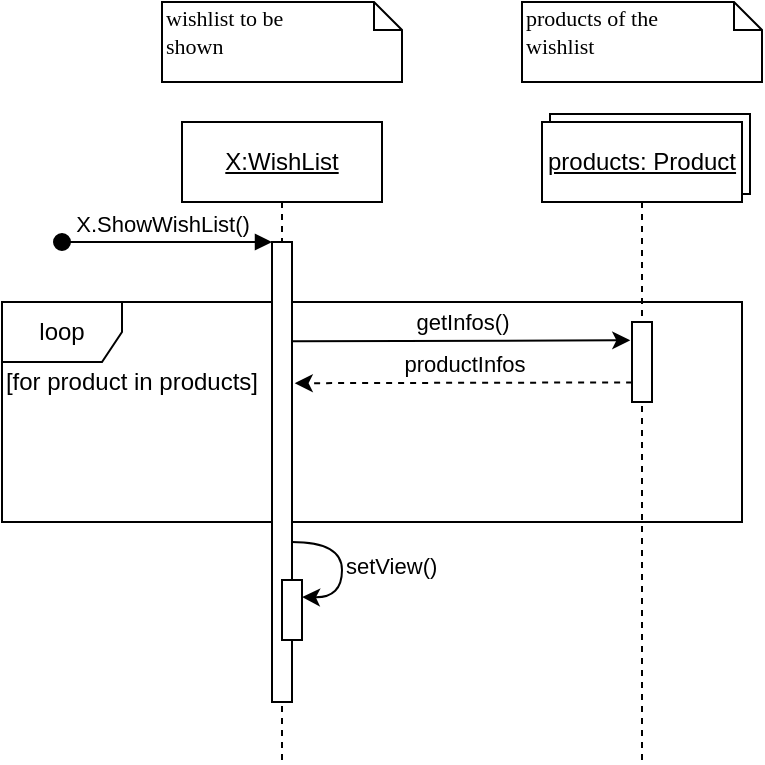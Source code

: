 <mxfile version="13.0.3" type="device"><diagram id="xSjLbOeb4Q_Lxthpekm5" name="Page-1"><mxGraphModel dx="853" dy="1601" grid="1" gridSize="10" guides="1" tooltips="1" connect="1" arrows="1" fold="1" page="1" pageScale="1" pageWidth="850" pageHeight="1100" math="0" shadow="0"><root><mxCell id="0"/><mxCell id="1" parent="0"/><mxCell id="d72P_8MeRgftTo0Zoztv-3" value="" style="rounded=0;whiteSpace=wrap;html=1;" parent="1" vertex="1"><mxGeometry x="424" y="36" width="100" height="40" as="geometry"/></mxCell><mxCell id="Cd-1w0f5CPjfxfT0OCZ9-16" value="loop" style="shape=umlFrame;whiteSpace=wrap;html=1;" parent="1" vertex="1"><mxGeometry x="150" y="130" width="370" height="110" as="geometry"/></mxCell><mxCell id="Cd-1w0f5CPjfxfT0OCZ9-4" value="&lt;u&gt;X:WishList&lt;/u&gt;" style="shape=umlLifeline;perimeter=lifelinePerimeter;whiteSpace=wrap;html=1;container=1;collapsible=0;recursiveResize=0;outlineConnect=0;" parent="1" vertex="1"><mxGeometry x="240" y="40" width="100" height="320" as="geometry"/></mxCell><mxCell id="2cdeELx0gKLlCppEoA9O-6" value="" style="html=1;points=[];perimeter=orthogonalPerimeter;" parent="Cd-1w0f5CPjfxfT0OCZ9-4" vertex="1"><mxGeometry x="45" y="60" width="10" height="230" as="geometry"/></mxCell><mxCell id="Cd-1w0f5CPjfxfT0OCZ9-17" value="&lt;u&gt;products: Product&lt;/u&gt;" style="shape=umlLifeline;perimeter=lifelinePerimeter;whiteSpace=wrap;html=1;container=1;collapsible=0;recursiveResize=0;outlineConnect=0;" parent="1" vertex="1"><mxGeometry x="420" y="40" width="100" height="320" as="geometry"/></mxCell><mxCell id="ROjSFEHyneBnPVCbfZ3S-2" value="" style="html=1;points=[];perimeter=orthogonalPerimeter;" vertex="1" parent="Cd-1w0f5CPjfxfT0OCZ9-17"><mxGeometry x="45" y="100" width="10" height="40" as="geometry"/></mxCell><mxCell id="ROjSFEHyneBnPVCbfZ3S-3" value="getInfos()" style="endArrow=classic;html=1;entryX=-0.086;entryY=0.229;entryDx=0;entryDy=0;entryPerimeter=0;exitX=1.046;exitY=0.07;exitDx=0;exitDy=0;exitPerimeter=0;labelPosition=center;verticalLabelPosition=top;align=center;verticalAlign=bottom;" edge="1" parent="Cd-1w0f5CPjfxfT0OCZ9-17" target="ROjSFEHyneBnPVCbfZ3S-2"><mxGeometry width="50" height="50" relative="1" as="geometry"><mxPoint x="-124.54" y="109.6" as="sourcePoint"/><mxPoint x="-20" y="130" as="targetPoint"/></mxGeometry></mxCell><mxCell id="ROjSFEHyneBnPVCbfZ3S-4" value="productInfos" style="endArrow=classic;html=1;dashed=1;entryX=1.137;entryY=0.145;entryDx=0;entryDy=0;entryPerimeter=0;exitX=0.006;exitY=0.755;exitDx=0;exitDy=0;exitPerimeter=0;labelPosition=center;verticalLabelPosition=top;align=center;verticalAlign=bottom;" edge="1" parent="Cd-1w0f5CPjfxfT0OCZ9-17" source="ROjSFEHyneBnPVCbfZ3S-2"><mxGeometry width="50" height="50" relative="1" as="geometry"><mxPoint x="-40" y="200" as="sourcePoint"/><mxPoint x="-123.63" y="130.6" as="targetPoint"/></mxGeometry></mxCell><mxCell id="Cd-1w0f5CPjfxfT0OCZ9-18" value="[for product in products]" style="text;html=1;strokeColor=none;fillColor=none;align=center;verticalAlign=middle;whiteSpace=wrap;rounded=0;" parent="1" vertex="1"><mxGeometry x="150" y="160" width="130" height="20" as="geometry"/></mxCell><mxCell id="2cdeELx0gKLlCppEoA9O-2" value="X.ShowWishList()" style="html=1;verticalAlign=bottom;startArrow=oval;endArrow=block;startSize=8;" parent="1" target="2cdeELx0gKLlCppEoA9O-6" edge="1"><mxGeometry x="-0.059" relative="1" as="geometry"><mxPoint x="180" y="100" as="sourcePoint"/><mxPoint as="offset"/><mxPoint x="265" y="100" as="targetPoint"/></mxGeometry></mxCell><mxCell id="d72P_8MeRgftTo0Zoztv-1" value="&lt;span style=&quot;font-size: 11px&quot;&gt;wishlist to be&lt;br&gt;shown&lt;/span&gt;" style="shape=note;whiteSpace=wrap;html=1;size=14;verticalAlign=top;align=left;spacingTop=-6;rounded=0;shadow=0;comic=0;labelBackgroundColor=none;strokeWidth=1;fontFamily=Verdana;fontSize=12" parent="1" vertex="1"><mxGeometry x="230" y="-20" width="120" height="40" as="geometry"/></mxCell><mxCell id="d72P_8MeRgftTo0Zoztv-2" value="&lt;span style=&quot;font-size: 11px&quot;&gt;products of the&amp;nbsp;&lt;br&gt;wishlist&lt;br&gt;&lt;/span&gt;" style="shape=note;whiteSpace=wrap;html=1;size=14;verticalAlign=top;align=left;spacingTop=-6;rounded=0;shadow=0;comic=0;labelBackgroundColor=none;strokeWidth=1;fontFamily=Verdana;fontSize=12" parent="1" vertex="1"><mxGeometry x="410" y="-20" width="120" height="40" as="geometry"/></mxCell><mxCell id="ROjSFEHyneBnPVCbfZ3S-5" value="" style="rounded=0;whiteSpace=wrap;html=1;" vertex="1" parent="1"><mxGeometry x="290" y="269" width="10" height="30" as="geometry"/></mxCell><mxCell id="ROjSFEHyneBnPVCbfZ3S-6" value="setView()" style="endArrow=classic;html=1;strokeColor=#000000;fontFamily=Helvetica;entryX=1;entryY=0.25;entryDx=0;entryDy=0;curved=1;labelPosition=right;verticalLabelPosition=middle;align=left;verticalAlign=middle;" edge="1" parent="1"><mxGeometry width="50" height="50" relative="1" as="geometry"><mxPoint x="295" y="250" as="sourcePoint"/><mxPoint x="300" y="277.5" as="targetPoint"/><Array as="points"><mxPoint x="320" y="250"/><mxPoint x="320" y="278"/></Array></mxGeometry></mxCell></root></mxGraphModel></diagram></mxfile>